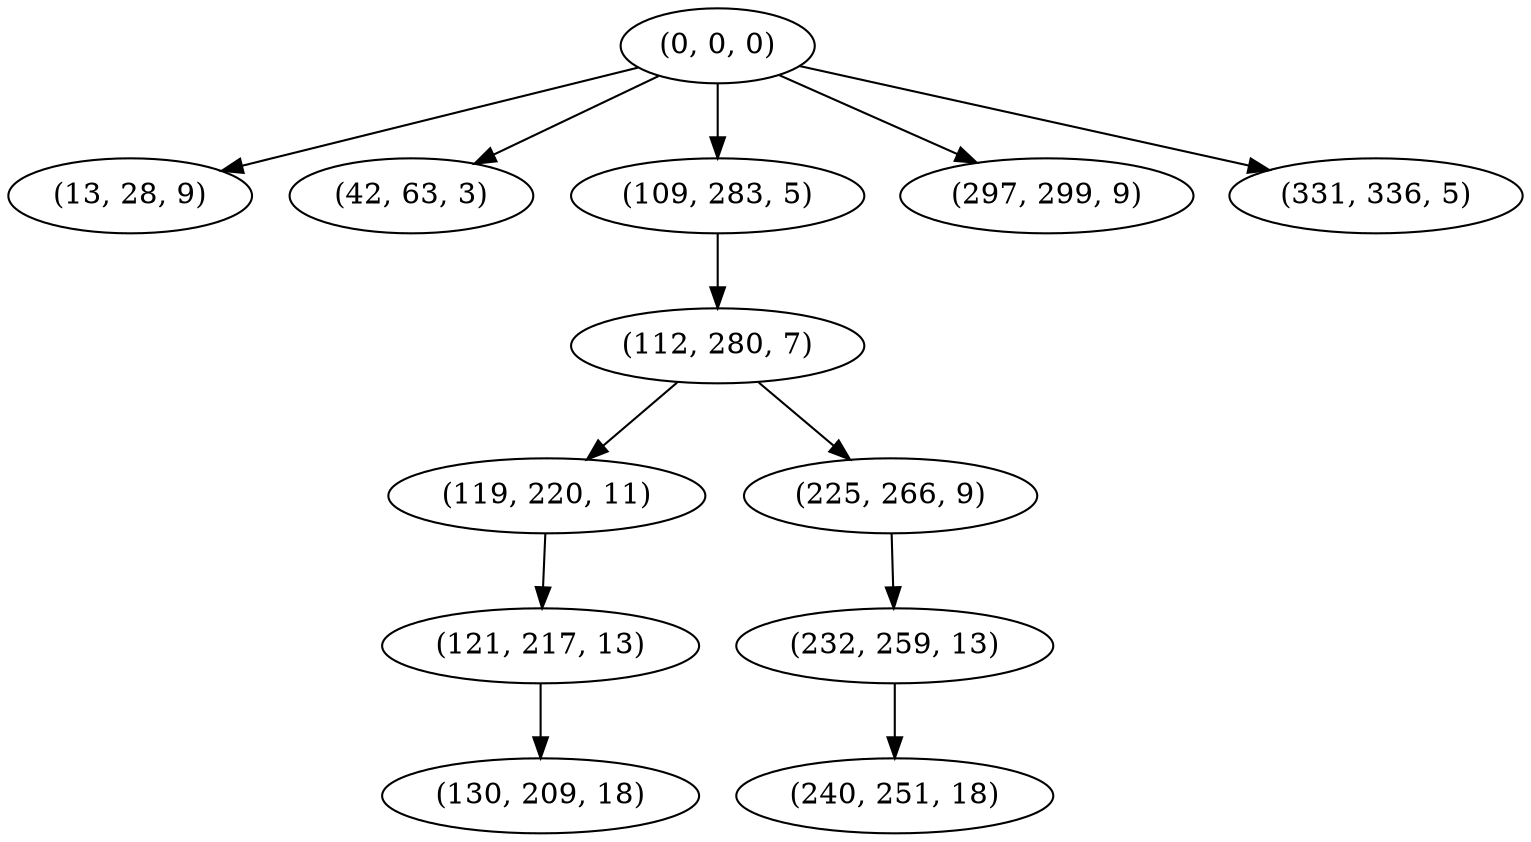 digraph tree {
    "(0, 0, 0)";
    "(13, 28, 9)";
    "(42, 63, 3)";
    "(109, 283, 5)";
    "(112, 280, 7)";
    "(119, 220, 11)";
    "(121, 217, 13)";
    "(130, 209, 18)";
    "(225, 266, 9)";
    "(232, 259, 13)";
    "(240, 251, 18)";
    "(297, 299, 9)";
    "(331, 336, 5)";
    "(0, 0, 0)" -> "(13, 28, 9)";
    "(0, 0, 0)" -> "(42, 63, 3)";
    "(0, 0, 0)" -> "(109, 283, 5)";
    "(0, 0, 0)" -> "(297, 299, 9)";
    "(0, 0, 0)" -> "(331, 336, 5)";
    "(109, 283, 5)" -> "(112, 280, 7)";
    "(112, 280, 7)" -> "(119, 220, 11)";
    "(112, 280, 7)" -> "(225, 266, 9)";
    "(119, 220, 11)" -> "(121, 217, 13)";
    "(121, 217, 13)" -> "(130, 209, 18)";
    "(225, 266, 9)" -> "(232, 259, 13)";
    "(232, 259, 13)" -> "(240, 251, 18)";
}

